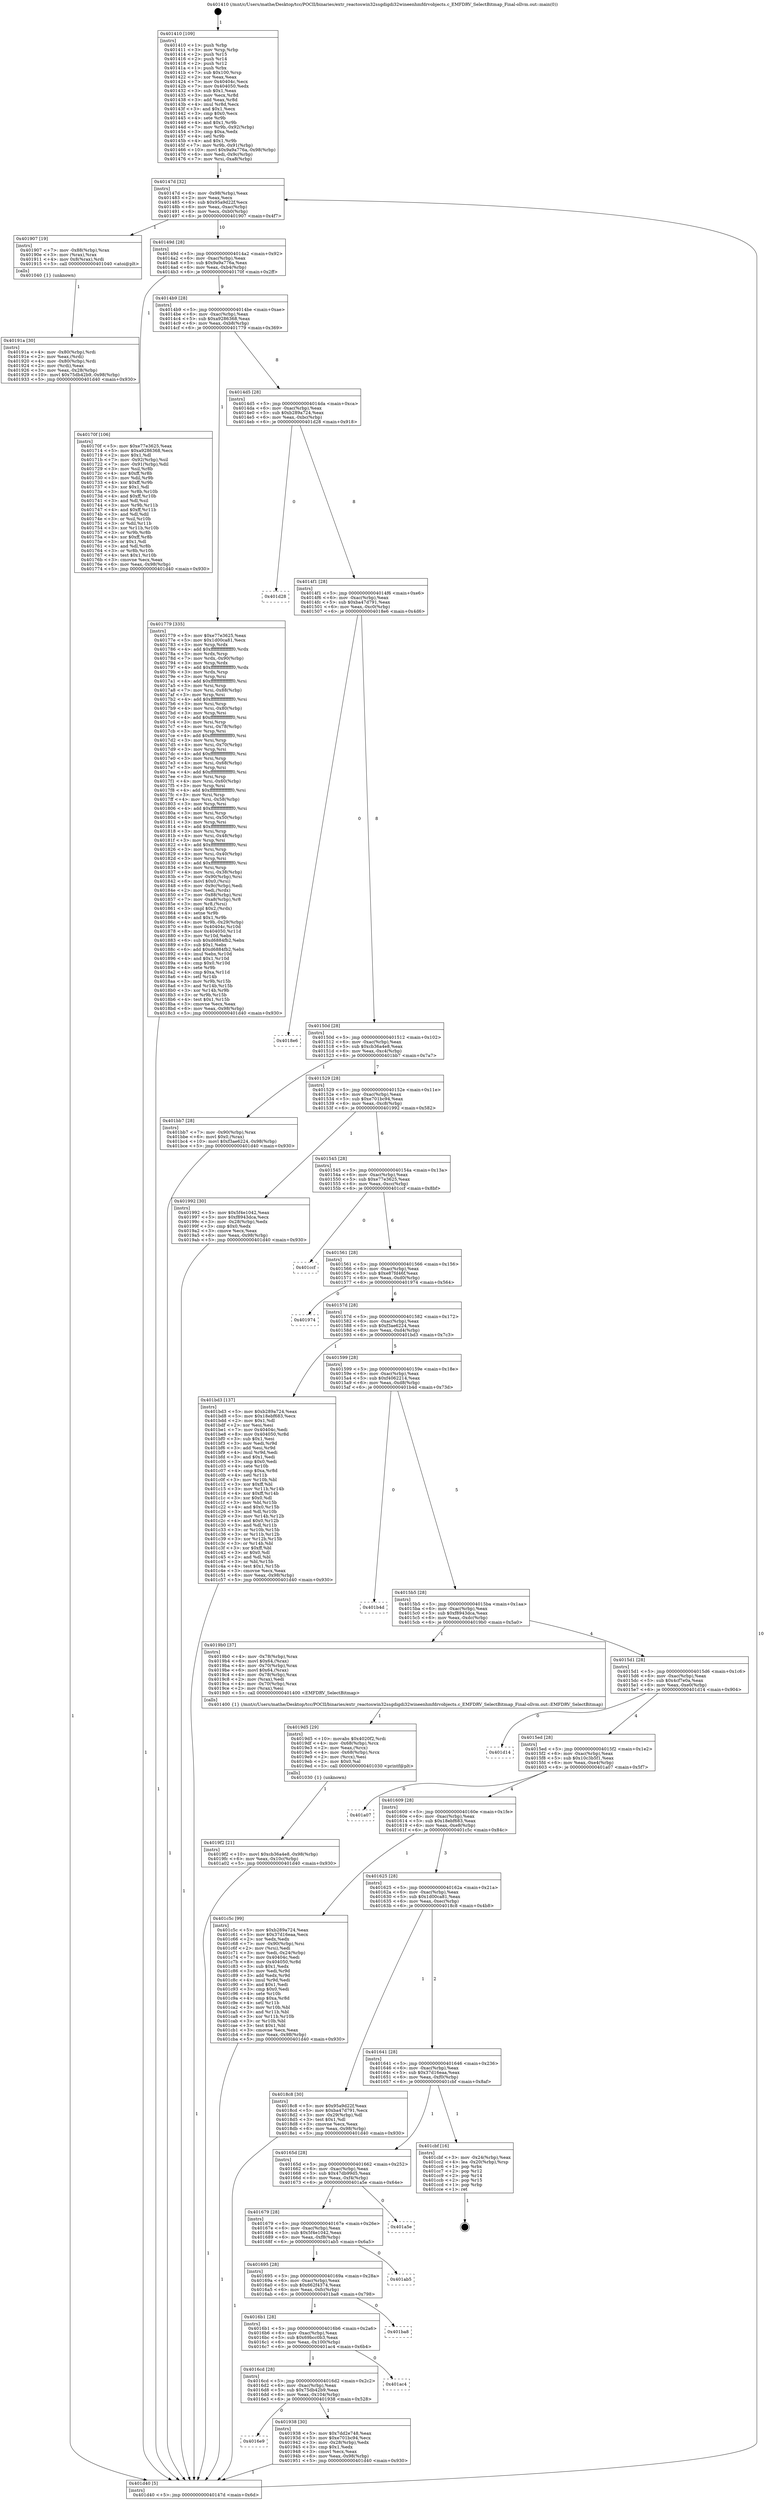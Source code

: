 digraph "0x401410" {
  label = "0x401410 (/mnt/c/Users/mathe/Desktop/tcc/POCII/binaries/extr_reactoswin32ssgdigdi32wineenhmfdrvobjects.c_EMFDRV_SelectBitmap_Final-ollvm.out::main(0))"
  labelloc = "t"
  node[shape=record]

  Entry [label="",width=0.3,height=0.3,shape=circle,fillcolor=black,style=filled]
  "0x40147d" [label="{
     0x40147d [32]\l
     | [instrs]\l
     &nbsp;&nbsp;0x40147d \<+6\>: mov -0x98(%rbp),%eax\l
     &nbsp;&nbsp;0x401483 \<+2\>: mov %eax,%ecx\l
     &nbsp;&nbsp;0x401485 \<+6\>: sub $0x95a9d22f,%ecx\l
     &nbsp;&nbsp;0x40148b \<+6\>: mov %eax,-0xac(%rbp)\l
     &nbsp;&nbsp;0x401491 \<+6\>: mov %ecx,-0xb0(%rbp)\l
     &nbsp;&nbsp;0x401497 \<+6\>: je 0000000000401907 \<main+0x4f7\>\l
  }"]
  "0x401907" [label="{
     0x401907 [19]\l
     | [instrs]\l
     &nbsp;&nbsp;0x401907 \<+7\>: mov -0x88(%rbp),%rax\l
     &nbsp;&nbsp;0x40190e \<+3\>: mov (%rax),%rax\l
     &nbsp;&nbsp;0x401911 \<+4\>: mov 0x8(%rax),%rdi\l
     &nbsp;&nbsp;0x401915 \<+5\>: call 0000000000401040 \<atoi@plt\>\l
     | [calls]\l
     &nbsp;&nbsp;0x401040 \{1\} (unknown)\l
  }"]
  "0x40149d" [label="{
     0x40149d [28]\l
     | [instrs]\l
     &nbsp;&nbsp;0x40149d \<+5\>: jmp 00000000004014a2 \<main+0x92\>\l
     &nbsp;&nbsp;0x4014a2 \<+6\>: mov -0xac(%rbp),%eax\l
     &nbsp;&nbsp;0x4014a8 \<+5\>: sub $0x9a9a776a,%eax\l
     &nbsp;&nbsp;0x4014ad \<+6\>: mov %eax,-0xb4(%rbp)\l
     &nbsp;&nbsp;0x4014b3 \<+6\>: je 000000000040170f \<main+0x2ff\>\l
  }"]
  Exit [label="",width=0.3,height=0.3,shape=circle,fillcolor=black,style=filled,peripheries=2]
  "0x40170f" [label="{
     0x40170f [106]\l
     | [instrs]\l
     &nbsp;&nbsp;0x40170f \<+5\>: mov $0xe77e3625,%eax\l
     &nbsp;&nbsp;0x401714 \<+5\>: mov $0xa9286368,%ecx\l
     &nbsp;&nbsp;0x401719 \<+2\>: mov $0x1,%dl\l
     &nbsp;&nbsp;0x40171b \<+7\>: mov -0x92(%rbp),%sil\l
     &nbsp;&nbsp;0x401722 \<+7\>: mov -0x91(%rbp),%dil\l
     &nbsp;&nbsp;0x401729 \<+3\>: mov %sil,%r8b\l
     &nbsp;&nbsp;0x40172c \<+4\>: xor $0xff,%r8b\l
     &nbsp;&nbsp;0x401730 \<+3\>: mov %dil,%r9b\l
     &nbsp;&nbsp;0x401733 \<+4\>: xor $0xff,%r9b\l
     &nbsp;&nbsp;0x401737 \<+3\>: xor $0x1,%dl\l
     &nbsp;&nbsp;0x40173a \<+3\>: mov %r8b,%r10b\l
     &nbsp;&nbsp;0x40173d \<+4\>: and $0xff,%r10b\l
     &nbsp;&nbsp;0x401741 \<+3\>: and %dl,%sil\l
     &nbsp;&nbsp;0x401744 \<+3\>: mov %r9b,%r11b\l
     &nbsp;&nbsp;0x401747 \<+4\>: and $0xff,%r11b\l
     &nbsp;&nbsp;0x40174b \<+3\>: and %dl,%dil\l
     &nbsp;&nbsp;0x40174e \<+3\>: or %sil,%r10b\l
     &nbsp;&nbsp;0x401751 \<+3\>: or %dil,%r11b\l
     &nbsp;&nbsp;0x401754 \<+3\>: xor %r11b,%r10b\l
     &nbsp;&nbsp;0x401757 \<+3\>: or %r9b,%r8b\l
     &nbsp;&nbsp;0x40175a \<+4\>: xor $0xff,%r8b\l
     &nbsp;&nbsp;0x40175e \<+3\>: or $0x1,%dl\l
     &nbsp;&nbsp;0x401761 \<+3\>: and %dl,%r8b\l
     &nbsp;&nbsp;0x401764 \<+3\>: or %r8b,%r10b\l
     &nbsp;&nbsp;0x401767 \<+4\>: test $0x1,%r10b\l
     &nbsp;&nbsp;0x40176b \<+3\>: cmovne %ecx,%eax\l
     &nbsp;&nbsp;0x40176e \<+6\>: mov %eax,-0x98(%rbp)\l
     &nbsp;&nbsp;0x401774 \<+5\>: jmp 0000000000401d40 \<main+0x930\>\l
  }"]
  "0x4014b9" [label="{
     0x4014b9 [28]\l
     | [instrs]\l
     &nbsp;&nbsp;0x4014b9 \<+5\>: jmp 00000000004014be \<main+0xae\>\l
     &nbsp;&nbsp;0x4014be \<+6\>: mov -0xac(%rbp),%eax\l
     &nbsp;&nbsp;0x4014c4 \<+5\>: sub $0xa9286368,%eax\l
     &nbsp;&nbsp;0x4014c9 \<+6\>: mov %eax,-0xb8(%rbp)\l
     &nbsp;&nbsp;0x4014cf \<+6\>: je 0000000000401779 \<main+0x369\>\l
  }"]
  "0x401d40" [label="{
     0x401d40 [5]\l
     | [instrs]\l
     &nbsp;&nbsp;0x401d40 \<+5\>: jmp 000000000040147d \<main+0x6d\>\l
  }"]
  "0x401410" [label="{
     0x401410 [109]\l
     | [instrs]\l
     &nbsp;&nbsp;0x401410 \<+1\>: push %rbp\l
     &nbsp;&nbsp;0x401411 \<+3\>: mov %rsp,%rbp\l
     &nbsp;&nbsp;0x401414 \<+2\>: push %r15\l
     &nbsp;&nbsp;0x401416 \<+2\>: push %r14\l
     &nbsp;&nbsp;0x401418 \<+2\>: push %r12\l
     &nbsp;&nbsp;0x40141a \<+1\>: push %rbx\l
     &nbsp;&nbsp;0x40141b \<+7\>: sub $0x100,%rsp\l
     &nbsp;&nbsp;0x401422 \<+2\>: xor %eax,%eax\l
     &nbsp;&nbsp;0x401424 \<+7\>: mov 0x40404c,%ecx\l
     &nbsp;&nbsp;0x40142b \<+7\>: mov 0x404050,%edx\l
     &nbsp;&nbsp;0x401432 \<+3\>: sub $0x1,%eax\l
     &nbsp;&nbsp;0x401435 \<+3\>: mov %ecx,%r8d\l
     &nbsp;&nbsp;0x401438 \<+3\>: add %eax,%r8d\l
     &nbsp;&nbsp;0x40143b \<+4\>: imul %r8d,%ecx\l
     &nbsp;&nbsp;0x40143f \<+3\>: and $0x1,%ecx\l
     &nbsp;&nbsp;0x401442 \<+3\>: cmp $0x0,%ecx\l
     &nbsp;&nbsp;0x401445 \<+4\>: sete %r9b\l
     &nbsp;&nbsp;0x401449 \<+4\>: and $0x1,%r9b\l
     &nbsp;&nbsp;0x40144d \<+7\>: mov %r9b,-0x92(%rbp)\l
     &nbsp;&nbsp;0x401454 \<+3\>: cmp $0xa,%edx\l
     &nbsp;&nbsp;0x401457 \<+4\>: setl %r9b\l
     &nbsp;&nbsp;0x40145b \<+4\>: and $0x1,%r9b\l
     &nbsp;&nbsp;0x40145f \<+7\>: mov %r9b,-0x91(%rbp)\l
     &nbsp;&nbsp;0x401466 \<+10\>: movl $0x9a9a776a,-0x98(%rbp)\l
     &nbsp;&nbsp;0x401470 \<+6\>: mov %edi,-0x9c(%rbp)\l
     &nbsp;&nbsp;0x401476 \<+7\>: mov %rsi,-0xa8(%rbp)\l
  }"]
  "0x4019f2" [label="{
     0x4019f2 [21]\l
     | [instrs]\l
     &nbsp;&nbsp;0x4019f2 \<+10\>: movl $0xcb36a4e8,-0x98(%rbp)\l
     &nbsp;&nbsp;0x4019fc \<+6\>: mov %eax,-0x10c(%rbp)\l
     &nbsp;&nbsp;0x401a02 \<+5\>: jmp 0000000000401d40 \<main+0x930\>\l
  }"]
  "0x401779" [label="{
     0x401779 [335]\l
     | [instrs]\l
     &nbsp;&nbsp;0x401779 \<+5\>: mov $0xe77e3625,%eax\l
     &nbsp;&nbsp;0x40177e \<+5\>: mov $0x1d00ca81,%ecx\l
     &nbsp;&nbsp;0x401783 \<+3\>: mov %rsp,%rdx\l
     &nbsp;&nbsp;0x401786 \<+4\>: add $0xfffffffffffffff0,%rdx\l
     &nbsp;&nbsp;0x40178a \<+3\>: mov %rdx,%rsp\l
     &nbsp;&nbsp;0x40178d \<+7\>: mov %rdx,-0x90(%rbp)\l
     &nbsp;&nbsp;0x401794 \<+3\>: mov %rsp,%rdx\l
     &nbsp;&nbsp;0x401797 \<+4\>: add $0xfffffffffffffff0,%rdx\l
     &nbsp;&nbsp;0x40179b \<+3\>: mov %rdx,%rsp\l
     &nbsp;&nbsp;0x40179e \<+3\>: mov %rsp,%rsi\l
     &nbsp;&nbsp;0x4017a1 \<+4\>: add $0xfffffffffffffff0,%rsi\l
     &nbsp;&nbsp;0x4017a5 \<+3\>: mov %rsi,%rsp\l
     &nbsp;&nbsp;0x4017a8 \<+7\>: mov %rsi,-0x88(%rbp)\l
     &nbsp;&nbsp;0x4017af \<+3\>: mov %rsp,%rsi\l
     &nbsp;&nbsp;0x4017b2 \<+4\>: add $0xfffffffffffffff0,%rsi\l
     &nbsp;&nbsp;0x4017b6 \<+3\>: mov %rsi,%rsp\l
     &nbsp;&nbsp;0x4017b9 \<+4\>: mov %rsi,-0x80(%rbp)\l
     &nbsp;&nbsp;0x4017bd \<+3\>: mov %rsp,%rsi\l
     &nbsp;&nbsp;0x4017c0 \<+4\>: add $0xfffffffffffffff0,%rsi\l
     &nbsp;&nbsp;0x4017c4 \<+3\>: mov %rsi,%rsp\l
     &nbsp;&nbsp;0x4017c7 \<+4\>: mov %rsi,-0x78(%rbp)\l
     &nbsp;&nbsp;0x4017cb \<+3\>: mov %rsp,%rsi\l
     &nbsp;&nbsp;0x4017ce \<+4\>: add $0xfffffffffffffff0,%rsi\l
     &nbsp;&nbsp;0x4017d2 \<+3\>: mov %rsi,%rsp\l
     &nbsp;&nbsp;0x4017d5 \<+4\>: mov %rsi,-0x70(%rbp)\l
     &nbsp;&nbsp;0x4017d9 \<+3\>: mov %rsp,%rsi\l
     &nbsp;&nbsp;0x4017dc \<+4\>: add $0xfffffffffffffff0,%rsi\l
     &nbsp;&nbsp;0x4017e0 \<+3\>: mov %rsi,%rsp\l
     &nbsp;&nbsp;0x4017e3 \<+4\>: mov %rsi,-0x68(%rbp)\l
     &nbsp;&nbsp;0x4017e7 \<+3\>: mov %rsp,%rsi\l
     &nbsp;&nbsp;0x4017ea \<+4\>: add $0xfffffffffffffff0,%rsi\l
     &nbsp;&nbsp;0x4017ee \<+3\>: mov %rsi,%rsp\l
     &nbsp;&nbsp;0x4017f1 \<+4\>: mov %rsi,-0x60(%rbp)\l
     &nbsp;&nbsp;0x4017f5 \<+3\>: mov %rsp,%rsi\l
     &nbsp;&nbsp;0x4017f8 \<+4\>: add $0xfffffffffffffff0,%rsi\l
     &nbsp;&nbsp;0x4017fc \<+3\>: mov %rsi,%rsp\l
     &nbsp;&nbsp;0x4017ff \<+4\>: mov %rsi,-0x58(%rbp)\l
     &nbsp;&nbsp;0x401803 \<+3\>: mov %rsp,%rsi\l
     &nbsp;&nbsp;0x401806 \<+4\>: add $0xfffffffffffffff0,%rsi\l
     &nbsp;&nbsp;0x40180a \<+3\>: mov %rsi,%rsp\l
     &nbsp;&nbsp;0x40180d \<+4\>: mov %rsi,-0x50(%rbp)\l
     &nbsp;&nbsp;0x401811 \<+3\>: mov %rsp,%rsi\l
     &nbsp;&nbsp;0x401814 \<+4\>: add $0xfffffffffffffff0,%rsi\l
     &nbsp;&nbsp;0x401818 \<+3\>: mov %rsi,%rsp\l
     &nbsp;&nbsp;0x40181b \<+4\>: mov %rsi,-0x48(%rbp)\l
     &nbsp;&nbsp;0x40181f \<+3\>: mov %rsp,%rsi\l
     &nbsp;&nbsp;0x401822 \<+4\>: add $0xfffffffffffffff0,%rsi\l
     &nbsp;&nbsp;0x401826 \<+3\>: mov %rsi,%rsp\l
     &nbsp;&nbsp;0x401829 \<+4\>: mov %rsi,-0x40(%rbp)\l
     &nbsp;&nbsp;0x40182d \<+3\>: mov %rsp,%rsi\l
     &nbsp;&nbsp;0x401830 \<+4\>: add $0xfffffffffffffff0,%rsi\l
     &nbsp;&nbsp;0x401834 \<+3\>: mov %rsi,%rsp\l
     &nbsp;&nbsp;0x401837 \<+4\>: mov %rsi,-0x38(%rbp)\l
     &nbsp;&nbsp;0x40183b \<+7\>: mov -0x90(%rbp),%rsi\l
     &nbsp;&nbsp;0x401842 \<+6\>: movl $0x0,(%rsi)\l
     &nbsp;&nbsp;0x401848 \<+6\>: mov -0x9c(%rbp),%edi\l
     &nbsp;&nbsp;0x40184e \<+2\>: mov %edi,(%rdx)\l
     &nbsp;&nbsp;0x401850 \<+7\>: mov -0x88(%rbp),%rsi\l
     &nbsp;&nbsp;0x401857 \<+7\>: mov -0xa8(%rbp),%r8\l
     &nbsp;&nbsp;0x40185e \<+3\>: mov %r8,(%rsi)\l
     &nbsp;&nbsp;0x401861 \<+3\>: cmpl $0x2,(%rdx)\l
     &nbsp;&nbsp;0x401864 \<+4\>: setne %r9b\l
     &nbsp;&nbsp;0x401868 \<+4\>: and $0x1,%r9b\l
     &nbsp;&nbsp;0x40186c \<+4\>: mov %r9b,-0x29(%rbp)\l
     &nbsp;&nbsp;0x401870 \<+8\>: mov 0x40404c,%r10d\l
     &nbsp;&nbsp;0x401878 \<+8\>: mov 0x404050,%r11d\l
     &nbsp;&nbsp;0x401880 \<+3\>: mov %r10d,%ebx\l
     &nbsp;&nbsp;0x401883 \<+6\>: sub $0xd6884fb2,%ebx\l
     &nbsp;&nbsp;0x401889 \<+3\>: sub $0x1,%ebx\l
     &nbsp;&nbsp;0x40188c \<+6\>: add $0xd6884fb2,%ebx\l
     &nbsp;&nbsp;0x401892 \<+4\>: imul %ebx,%r10d\l
     &nbsp;&nbsp;0x401896 \<+4\>: and $0x1,%r10d\l
     &nbsp;&nbsp;0x40189a \<+4\>: cmp $0x0,%r10d\l
     &nbsp;&nbsp;0x40189e \<+4\>: sete %r9b\l
     &nbsp;&nbsp;0x4018a2 \<+4\>: cmp $0xa,%r11d\l
     &nbsp;&nbsp;0x4018a6 \<+4\>: setl %r14b\l
     &nbsp;&nbsp;0x4018aa \<+3\>: mov %r9b,%r15b\l
     &nbsp;&nbsp;0x4018ad \<+3\>: and %r14b,%r15b\l
     &nbsp;&nbsp;0x4018b0 \<+3\>: xor %r14b,%r9b\l
     &nbsp;&nbsp;0x4018b3 \<+3\>: or %r9b,%r15b\l
     &nbsp;&nbsp;0x4018b6 \<+4\>: test $0x1,%r15b\l
     &nbsp;&nbsp;0x4018ba \<+3\>: cmovne %ecx,%eax\l
     &nbsp;&nbsp;0x4018bd \<+6\>: mov %eax,-0x98(%rbp)\l
     &nbsp;&nbsp;0x4018c3 \<+5\>: jmp 0000000000401d40 \<main+0x930\>\l
  }"]
  "0x4014d5" [label="{
     0x4014d5 [28]\l
     | [instrs]\l
     &nbsp;&nbsp;0x4014d5 \<+5\>: jmp 00000000004014da \<main+0xca\>\l
     &nbsp;&nbsp;0x4014da \<+6\>: mov -0xac(%rbp),%eax\l
     &nbsp;&nbsp;0x4014e0 \<+5\>: sub $0xb289a724,%eax\l
     &nbsp;&nbsp;0x4014e5 \<+6\>: mov %eax,-0xbc(%rbp)\l
     &nbsp;&nbsp;0x4014eb \<+6\>: je 0000000000401d28 \<main+0x918\>\l
  }"]
  "0x4019d5" [label="{
     0x4019d5 [29]\l
     | [instrs]\l
     &nbsp;&nbsp;0x4019d5 \<+10\>: movabs $0x4020f2,%rdi\l
     &nbsp;&nbsp;0x4019df \<+4\>: mov -0x68(%rbp),%rcx\l
     &nbsp;&nbsp;0x4019e3 \<+2\>: mov %eax,(%rcx)\l
     &nbsp;&nbsp;0x4019e5 \<+4\>: mov -0x68(%rbp),%rcx\l
     &nbsp;&nbsp;0x4019e9 \<+2\>: mov (%rcx),%esi\l
     &nbsp;&nbsp;0x4019eb \<+2\>: mov $0x0,%al\l
     &nbsp;&nbsp;0x4019ed \<+5\>: call 0000000000401030 \<printf@plt\>\l
     | [calls]\l
     &nbsp;&nbsp;0x401030 \{1\} (unknown)\l
  }"]
  "0x4016e9" [label="{
     0x4016e9\l
  }", style=dashed]
  "0x401d28" [label="{
     0x401d28\l
  }", style=dashed]
  "0x4014f1" [label="{
     0x4014f1 [28]\l
     | [instrs]\l
     &nbsp;&nbsp;0x4014f1 \<+5\>: jmp 00000000004014f6 \<main+0xe6\>\l
     &nbsp;&nbsp;0x4014f6 \<+6\>: mov -0xac(%rbp),%eax\l
     &nbsp;&nbsp;0x4014fc \<+5\>: sub $0xba47d791,%eax\l
     &nbsp;&nbsp;0x401501 \<+6\>: mov %eax,-0xc0(%rbp)\l
     &nbsp;&nbsp;0x401507 \<+6\>: je 00000000004018e6 \<main+0x4d6\>\l
  }"]
  "0x401938" [label="{
     0x401938 [30]\l
     | [instrs]\l
     &nbsp;&nbsp;0x401938 \<+5\>: mov $0x7dd2e748,%eax\l
     &nbsp;&nbsp;0x40193d \<+5\>: mov $0xe701bc94,%ecx\l
     &nbsp;&nbsp;0x401942 \<+3\>: mov -0x28(%rbp),%edx\l
     &nbsp;&nbsp;0x401945 \<+3\>: cmp $0x1,%edx\l
     &nbsp;&nbsp;0x401948 \<+3\>: cmovl %ecx,%eax\l
     &nbsp;&nbsp;0x40194b \<+6\>: mov %eax,-0x98(%rbp)\l
     &nbsp;&nbsp;0x401951 \<+5\>: jmp 0000000000401d40 \<main+0x930\>\l
  }"]
  "0x4018e6" [label="{
     0x4018e6\l
  }", style=dashed]
  "0x40150d" [label="{
     0x40150d [28]\l
     | [instrs]\l
     &nbsp;&nbsp;0x40150d \<+5\>: jmp 0000000000401512 \<main+0x102\>\l
     &nbsp;&nbsp;0x401512 \<+6\>: mov -0xac(%rbp),%eax\l
     &nbsp;&nbsp;0x401518 \<+5\>: sub $0xcb36a4e8,%eax\l
     &nbsp;&nbsp;0x40151d \<+6\>: mov %eax,-0xc4(%rbp)\l
     &nbsp;&nbsp;0x401523 \<+6\>: je 0000000000401bb7 \<main+0x7a7\>\l
  }"]
  "0x4016cd" [label="{
     0x4016cd [28]\l
     | [instrs]\l
     &nbsp;&nbsp;0x4016cd \<+5\>: jmp 00000000004016d2 \<main+0x2c2\>\l
     &nbsp;&nbsp;0x4016d2 \<+6\>: mov -0xac(%rbp),%eax\l
     &nbsp;&nbsp;0x4016d8 \<+5\>: sub $0x75db42b9,%eax\l
     &nbsp;&nbsp;0x4016dd \<+6\>: mov %eax,-0x104(%rbp)\l
     &nbsp;&nbsp;0x4016e3 \<+6\>: je 0000000000401938 \<main+0x528\>\l
  }"]
  "0x401bb7" [label="{
     0x401bb7 [28]\l
     | [instrs]\l
     &nbsp;&nbsp;0x401bb7 \<+7\>: mov -0x90(%rbp),%rax\l
     &nbsp;&nbsp;0x401bbe \<+6\>: movl $0x0,(%rax)\l
     &nbsp;&nbsp;0x401bc4 \<+10\>: movl $0xf3ae6224,-0x98(%rbp)\l
     &nbsp;&nbsp;0x401bce \<+5\>: jmp 0000000000401d40 \<main+0x930\>\l
  }"]
  "0x401529" [label="{
     0x401529 [28]\l
     | [instrs]\l
     &nbsp;&nbsp;0x401529 \<+5\>: jmp 000000000040152e \<main+0x11e\>\l
     &nbsp;&nbsp;0x40152e \<+6\>: mov -0xac(%rbp),%eax\l
     &nbsp;&nbsp;0x401534 \<+5\>: sub $0xe701bc94,%eax\l
     &nbsp;&nbsp;0x401539 \<+6\>: mov %eax,-0xc8(%rbp)\l
     &nbsp;&nbsp;0x40153f \<+6\>: je 0000000000401992 \<main+0x582\>\l
  }"]
  "0x401ac4" [label="{
     0x401ac4\l
  }", style=dashed]
  "0x401992" [label="{
     0x401992 [30]\l
     | [instrs]\l
     &nbsp;&nbsp;0x401992 \<+5\>: mov $0x5f4e1042,%eax\l
     &nbsp;&nbsp;0x401997 \<+5\>: mov $0xf8943dca,%ecx\l
     &nbsp;&nbsp;0x40199c \<+3\>: mov -0x28(%rbp),%edx\l
     &nbsp;&nbsp;0x40199f \<+3\>: cmp $0x0,%edx\l
     &nbsp;&nbsp;0x4019a2 \<+3\>: cmove %ecx,%eax\l
     &nbsp;&nbsp;0x4019a5 \<+6\>: mov %eax,-0x98(%rbp)\l
     &nbsp;&nbsp;0x4019ab \<+5\>: jmp 0000000000401d40 \<main+0x930\>\l
  }"]
  "0x401545" [label="{
     0x401545 [28]\l
     | [instrs]\l
     &nbsp;&nbsp;0x401545 \<+5\>: jmp 000000000040154a \<main+0x13a\>\l
     &nbsp;&nbsp;0x40154a \<+6\>: mov -0xac(%rbp),%eax\l
     &nbsp;&nbsp;0x401550 \<+5\>: sub $0xe77e3625,%eax\l
     &nbsp;&nbsp;0x401555 \<+6\>: mov %eax,-0xcc(%rbp)\l
     &nbsp;&nbsp;0x40155b \<+6\>: je 0000000000401ccf \<main+0x8bf\>\l
  }"]
  "0x4016b1" [label="{
     0x4016b1 [28]\l
     | [instrs]\l
     &nbsp;&nbsp;0x4016b1 \<+5\>: jmp 00000000004016b6 \<main+0x2a6\>\l
     &nbsp;&nbsp;0x4016b6 \<+6\>: mov -0xac(%rbp),%eax\l
     &nbsp;&nbsp;0x4016bc \<+5\>: sub $0x69bcc0b3,%eax\l
     &nbsp;&nbsp;0x4016c1 \<+6\>: mov %eax,-0x100(%rbp)\l
     &nbsp;&nbsp;0x4016c7 \<+6\>: je 0000000000401ac4 \<main+0x6b4\>\l
  }"]
  "0x401ccf" [label="{
     0x401ccf\l
  }", style=dashed]
  "0x401561" [label="{
     0x401561 [28]\l
     | [instrs]\l
     &nbsp;&nbsp;0x401561 \<+5\>: jmp 0000000000401566 \<main+0x156\>\l
     &nbsp;&nbsp;0x401566 \<+6\>: mov -0xac(%rbp),%eax\l
     &nbsp;&nbsp;0x40156c \<+5\>: sub $0xe87fd46f,%eax\l
     &nbsp;&nbsp;0x401571 \<+6\>: mov %eax,-0xd0(%rbp)\l
     &nbsp;&nbsp;0x401577 \<+6\>: je 0000000000401974 \<main+0x564\>\l
  }"]
  "0x401ba8" [label="{
     0x401ba8\l
  }", style=dashed]
  "0x401974" [label="{
     0x401974\l
  }", style=dashed]
  "0x40157d" [label="{
     0x40157d [28]\l
     | [instrs]\l
     &nbsp;&nbsp;0x40157d \<+5\>: jmp 0000000000401582 \<main+0x172\>\l
     &nbsp;&nbsp;0x401582 \<+6\>: mov -0xac(%rbp),%eax\l
     &nbsp;&nbsp;0x401588 \<+5\>: sub $0xf3ae6224,%eax\l
     &nbsp;&nbsp;0x40158d \<+6\>: mov %eax,-0xd4(%rbp)\l
     &nbsp;&nbsp;0x401593 \<+6\>: je 0000000000401bd3 \<main+0x7c3\>\l
  }"]
  "0x401695" [label="{
     0x401695 [28]\l
     | [instrs]\l
     &nbsp;&nbsp;0x401695 \<+5\>: jmp 000000000040169a \<main+0x28a\>\l
     &nbsp;&nbsp;0x40169a \<+6\>: mov -0xac(%rbp),%eax\l
     &nbsp;&nbsp;0x4016a0 \<+5\>: sub $0x662f4374,%eax\l
     &nbsp;&nbsp;0x4016a5 \<+6\>: mov %eax,-0xfc(%rbp)\l
     &nbsp;&nbsp;0x4016ab \<+6\>: je 0000000000401ba8 \<main+0x798\>\l
  }"]
  "0x401bd3" [label="{
     0x401bd3 [137]\l
     | [instrs]\l
     &nbsp;&nbsp;0x401bd3 \<+5\>: mov $0xb289a724,%eax\l
     &nbsp;&nbsp;0x401bd8 \<+5\>: mov $0x18ebf683,%ecx\l
     &nbsp;&nbsp;0x401bdd \<+2\>: mov $0x1,%dl\l
     &nbsp;&nbsp;0x401bdf \<+2\>: xor %esi,%esi\l
     &nbsp;&nbsp;0x401be1 \<+7\>: mov 0x40404c,%edi\l
     &nbsp;&nbsp;0x401be8 \<+8\>: mov 0x404050,%r8d\l
     &nbsp;&nbsp;0x401bf0 \<+3\>: sub $0x1,%esi\l
     &nbsp;&nbsp;0x401bf3 \<+3\>: mov %edi,%r9d\l
     &nbsp;&nbsp;0x401bf6 \<+3\>: add %esi,%r9d\l
     &nbsp;&nbsp;0x401bf9 \<+4\>: imul %r9d,%edi\l
     &nbsp;&nbsp;0x401bfd \<+3\>: and $0x1,%edi\l
     &nbsp;&nbsp;0x401c00 \<+3\>: cmp $0x0,%edi\l
     &nbsp;&nbsp;0x401c03 \<+4\>: sete %r10b\l
     &nbsp;&nbsp;0x401c07 \<+4\>: cmp $0xa,%r8d\l
     &nbsp;&nbsp;0x401c0b \<+4\>: setl %r11b\l
     &nbsp;&nbsp;0x401c0f \<+3\>: mov %r10b,%bl\l
     &nbsp;&nbsp;0x401c12 \<+3\>: xor $0xff,%bl\l
     &nbsp;&nbsp;0x401c15 \<+3\>: mov %r11b,%r14b\l
     &nbsp;&nbsp;0x401c18 \<+4\>: xor $0xff,%r14b\l
     &nbsp;&nbsp;0x401c1c \<+3\>: xor $0x0,%dl\l
     &nbsp;&nbsp;0x401c1f \<+3\>: mov %bl,%r15b\l
     &nbsp;&nbsp;0x401c22 \<+4\>: and $0x0,%r15b\l
     &nbsp;&nbsp;0x401c26 \<+3\>: and %dl,%r10b\l
     &nbsp;&nbsp;0x401c29 \<+3\>: mov %r14b,%r12b\l
     &nbsp;&nbsp;0x401c2c \<+4\>: and $0x0,%r12b\l
     &nbsp;&nbsp;0x401c30 \<+3\>: and %dl,%r11b\l
     &nbsp;&nbsp;0x401c33 \<+3\>: or %r10b,%r15b\l
     &nbsp;&nbsp;0x401c36 \<+3\>: or %r11b,%r12b\l
     &nbsp;&nbsp;0x401c39 \<+3\>: xor %r12b,%r15b\l
     &nbsp;&nbsp;0x401c3c \<+3\>: or %r14b,%bl\l
     &nbsp;&nbsp;0x401c3f \<+3\>: xor $0xff,%bl\l
     &nbsp;&nbsp;0x401c42 \<+3\>: or $0x0,%dl\l
     &nbsp;&nbsp;0x401c45 \<+2\>: and %dl,%bl\l
     &nbsp;&nbsp;0x401c47 \<+3\>: or %bl,%r15b\l
     &nbsp;&nbsp;0x401c4a \<+4\>: test $0x1,%r15b\l
     &nbsp;&nbsp;0x401c4e \<+3\>: cmovne %ecx,%eax\l
     &nbsp;&nbsp;0x401c51 \<+6\>: mov %eax,-0x98(%rbp)\l
     &nbsp;&nbsp;0x401c57 \<+5\>: jmp 0000000000401d40 \<main+0x930\>\l
  }"]
  "0x401599" [label="{
     0x401599 [28]\l
     | [instrs]\l
     &nbsp;&nbsp;0x401599 \<+5\>: jmp 000000000040159e \<main+0x18e\>\l
     &nbsp;&nbsp;0x40159e \<+6\>: mov -0xac(%rbp),%eax\l
     &nbsp;&nbsp;0x4015a4 \<+5\>: sub $0xf4062214,%eax\l
     &nbsp;&nbsp;0x4015a9 \<+6\>: mov %eax,-0xd8(%rbp)\l
     &nbsp;&nbsp;0x4015af \<+6\>: je 0000000000401b4d \<main+0x73d\>\l
  }"]
  "0x401ab5" [label="{
     0x401ab5\l
  }", style=dashed]
  "0x401b4d" [label="{
     0x401b4d\l
  }", style=dashed]
  "0x4015b5" [label="{
     0x4015b5 [28]\l
     | [instrs]\l
     &nbsp;&nbsp;0x4015b5 \<+5\>: jmp 00000000004015ba \<main+0x1aa\>\l
     &nbsp;&nbsp;0x4015ba \<+6\>: mov -0xac(%rbp),%eax\l
     &nbsp;&nbsp;0x4015c0 \<+5\>: sub $0xf8943dca,%eax\l
     &nbsp;&nbsp;0x4015c5 \<+6\>: mov %eax,-0xdc(%rbp)\l
     &nbsp;&nbsp;0x4015cb \<+6\>: je 00000000004019b0 \<main+0x5a0\>\l
  }"]
  "0x401679" [label="{
     0x401679 [28]\l
     | [instrs]\l
     &nbsp;&nbsp;0x401679 \<+5\>: jmp 000000000040167e \<main+0x26e\>\l
     &nbsp;&nbsp;0x40167e \<+6\>: mov -0xac(%rbp),%eax\l
     &nbsp;&nbsp;0x401684 \<+5\>: sub $0x5f4e1042,%eax\l
     &nbsp;&nbsp;0x401689 \<+6\>: mov %eax,-0xf8(%rbp)\l
     &nbsp;&nbsp;0x40168f \<+6\>: je 0000000000401ab5 \<main+0x6a5\>\l
  }"]
  "0x4019b0" [label="{
     0x4019b0 [37]\l
     | [instrs]\l
     &nbsp;&nbsp;0x4019b0 \<+4\>: mov -0x78(%rbp),%rax\l
     &nbsp;&nbsp;0x4019b4 \<+6\>: movl $0x64,(%rax)\l
     &nbsp;&nbsp;0x4019ba \<+4\>: mov -0x70(%rbp),%rax\l
     &nbsp;&nbsp;0x4019be \<+6\>: movl $0x64,(%rax)\l
     &nbsp;&nbsp;0x4019c4 \<+4\>: mov -0x78(%rbp),%rax\l
     &nbsp;&nbsp;0x4019c8 \<+2\>: mov (%rax),%edi\l
     &nbsp;&nbsp;0x4019ca \<+4\>: mov -0x70(%rbp),%rax\l
     &nbsp;&nbsp;0x4019ce \<+2\>: mov (%rax),%esi\l
     &nbsp;&nbsp;0x4019d0 \<+5\>: call 0000000000401400 \<EMFDRV_SelectBitmap\>\l
     | [calls]\l
     &nbsp;&nbsp;0x401400 \{1\} (/mnt/c/Users/mathe/Desktop/tcc/POCII/binaries/extr_reactoswin32ssgdigdi32wineenhmfdrvobjects.c_EMFDRV_SelectBitmap_Final-ollvm.out::EMFDRV_SelectBitmap)\l
  }"]
  "0x4015d1" [label="{
     0x4015d1 [28]\l
     | [instrs]\l
     &nbsp;&nbsp;0x4015d1 \<+5\>: jmp 00000000004015d6 \<main+0x1c6\>\l
     &nbsp;&nbsp;0x4015d6 \<+6\>: mov -0xac(%rbp),%eax\l
     &nbsp;&nbsp;0x4015dc \<+5\>: sub $0x4cf7e0a,%eax\l
     &nbsp;&nbsp;0x4015e1 \<+6\>: mov %eax,-0xe0(%rbp)\l
     &nbsp;&nbsp;0x4015e7 \<+6\>: je 0000000000401d14 \<main+0x904\>\l
  }"]
  "0x401a5e" [label="{
     0x401a5e\l
  }", style=dashed]
  "0x401d14" [label="{
     0x401d14\l
  }", style=dashed]
  "0x4015ed" [label="{
     0x4015ed [28]\l
     | [instrs]\l
     &nbsp;&nbsp;0x4015ed \<+5\>: jmp 00000000004015f2 \<main+0x1e2\>\l
     &nbsp;&nbsp;0x4015f2 \<+6\>: mov -0xac(%rbp),%eax\l
     &nbsp;&nbsp;0x4015f8 \<+5\>: sub $0x10c3b5f1,%eax\l
     &nbsp;&nbsp;0x4015fd \<+6\>: mov %eax,-0xe4(%rbp)\l
     &nbsp;&nbsp;0x401603 \<+6\>: je 0000000000401a07 \<main+0x5f7\>\l
  }"]
  "0x40165d" [label="{
     0x40165d [28]\l
     | [instrs]\l
     &nbsp;&nbsp;0x40165d \<+5\>: jmp 0000000000401662 \<main+0x252\>\l
     &nbsp;&nbsp;0x401662 \<+6\>: mov -0xac(%rbp),%eax\l
     &nbsp;&nbsp;0x401668 \<+5\>: sub $0x47db99d5,%eax\l
     &nbsp;&nbsp;0x40166d \<+6\>: mov %eax,-0xf4(%rbp)\l
     &nbsp;&nbsp;0x401673 \<+6\>: je 0000000000401a5e \<main+0x64e\>\l
  }"]
  "0x401a07" [label="{
     0x401a07\l
  }", style=dashed]
  "0x401609" [label="{
     0x401609 [28]\l
     | [instrs]\l
     &nbsp;&nbsp;0x401609 \<+5\>: jmp 000000000040160e \<main+0x1fe\>\l
     &nbsp;&nbsp;0x40160e \<+6\>: mov -0xac(%rbp),%eax\l
     &nbsp;&nbsp;0x401614 \<+5\>: sub $0x18ebf683,%eax\l
     &nbsp;&nbsp;0x401619 \<+6\>: mov %eax,-0xe8(%rbp)\l
     &nbsp;&nbsp;0x40161f \<+6\>: je 0000000000401c5c \<main+0x84c\>\l
  }"]
  "0x401cbf" [label="{
     0x401cbf [16]\l
     | [instrs]\l
     &nbsp;&nbsp;0x401cbf \<+3\>: mov -0x24(%rbp),%eax\l
     &nbsp;&nbsp;0x401cc2 \<+4\>: lea -0x20(%rbp),%rsp\l
     &nbsp;&nbsp;0x401cc6 \<+1\>: pop %rbx\l
     &nbsp;&nbsp;0x401cc7 \<+2\>: pop %r12\l
     &nbsp;&nbsp;0x401cc9 \<+2\>: pop %r14\l
     &nbsp;&nbsp;0x401ccb \<+2\>: pop %r15\l
     &nbsp;&nbsp;0x401ccd \<+1\>: pop %rbp\l
     &nbsp;&nbsp;0x401cce \<+1\>: ret\l
  }"]
  "0x401c5c" [label="{
     0x401c5c [99]\l
     | [instrs]\l
     &nbsp;&nbsp;0x401c5c \<+5\>: mov $0xb289a724,%eax\l
     &nbsp;&nbsp;0x401c61 \<+5\>: mov $0x37d16eaa,%ecx\l
     &nbsp;&nbsp;0x401c66 \<+2\>: xor %edx,%edx\l
     &nbsp;&nbsp;0x401c68 \<+7\>: mov -0x90(%rbp),%rsi\l
     &nbsp;&nbsp;0x401c6f \<+2\>: mov (%rsi),%edi\l
     &nbsp;&nbsp;0x401c71 \<+3\>: mov %edi,-0x24(%rbp)\l
     &nbsp;&nbsp;0x401c74 \<+7\>: mov 0x40404c,%edi\l
     &nbsp;&nbsp;0x401c7b \<+8\>: mov 0x404050,%r8d\l
     &nbsp;&nbsp;0x401c83 \<+3\>: sub $0x1,%edx\l
     &nbsp;&nbsp;0x401c86 \<+3\>: mov %edi,%r9d\l
     &nbsp;&nbsp;0x401c89 \<+3\>: add %edx,%r9d\l
     &nbsp;&nbsp;0x401c8c \<+4\>: imul %r9d,%edi\l
     &nbsp;&nbsp;0x401c90 \<+3\>: and $0x1,%edi\l
     &nbsp;&nbsp;0x401c93 \<+3\>: cmp $0x0,%edi\l
     &nbsp;&nbsp;0x401c96 \<+4\>: sete %r10b\l
     &nbsp;&nbsp;0x401c9a \<+4\>: cmp $0xa,%r8d\l
     &nbsp;&nbsp;0x401c9e \<+4\>: setl %r11b\l
     &nbsp;&nbsp;0x401ca2 \<+3\>: mov %r10b,%bl\l
     &nbsp;&nbsp;0x401ca5 \<+3\>: and %r11b,%bl\l
     &nbsp;&nbsp;0x401ca8 \<+3\>: xor %r11b,%r10b\l
     &nbsp;&nbsp;0x401cab \<+3\>: or %r10b,%bl\l
     &nbsp;&nbsp;0x401cae \<+3\>: test $0x1,%bl\l
     &nbsp;&nbsp;0x401cb1 \<+3\>: cmovne %ecx,%eax\l
     &nbsp;&nbsp;0x401cb4 \<+6\>: mov %eax,-0x98(%rbp)\l
     &nbsp;&nbsp;0x401cba \<+5\>: jmp 0000000000401d40 \<main+0x930\>\l
  }"]
  "0x401625" [label="{
     0x401625 [28]\l
     | [instrs]\l
     &nbsp;&nbsp;0x401625 \<+5\>: jmp 000000000040162a \<main+0x21a\>\l
     &nbsp;&nbsp;0x40162a \<+6\>: mov -0xac(%rbp),%eax\l
     &nbsp;&nbsp;0x401630 \<+5\>: sub $0x1d00ca81,%eax\l
     &nbsp;&nbsp;0x401635 \<+6\>: mov %eax,-0xec(%rbp)\l
     &nbsp;&nbsp;0x40163b \<+6\>: je 00000000004018c8 \<main+0x4b8\>\l
  }"]
  "0x40191a" [label="{
     0x40191a [30]\l
     | [instrs]\l
     &nbsp;&nbsp;0x40191a \<+4\>: mov -0x80(%rbp),%rdi\l
     &nbsp;&nbsp;0x40191e \<+2\>: mov %eax,(%rdi)\l
     &nbsp;&nbsp;0x401920 \<+4\>: mov -0x80(%rbp),%rdi\l
     &nbsp;&nbsp;0x401924 \<+2\>: mov (%rdi),%eax\l
     &nbsp;&nbsp;0x401926 \<+3\>: mov %eax,-0x28(%rbp)\l
     &nbsp;&nbsp;0x401929 \<+10\>: movl $0x75db42b9,-0x98(%rbp)\l
     &nbsp;&nbsp;0x401933 \<+5\>: jmp 0000000000401d40 \<main+0x930\>\l
  }"]
  "0x4018c8" [label="{
     0x4018c8 [30]\l
     | [instrs]\l
     &nbsp;&nbsp;0x4018c8 \<+5\>: mov $0x95a9d22f,%eax\l
     &nbsp;&nbsp;0x4018cd \<+5\>: mov $0xba47d791,%ecx\l
     &nbsp;&nbsp;0x4018d2 \<+3\>: mov -0x29(%rbp),%dl\l
     &nbsp;&nbsp;0x4018d5 \<+3\>: test $0x1,%dl\l
     &nbsp;&nbsp;0x4018d8 \<+3\>: cmovne %ecx,%eax\l
     &nbsp;&nbsp;0x4018db \<+6\>: mov %eax,-0x98(%rbp)\l
     &nbsp;&nbsp;0x4018e1 \<+5\>: jmp 0000000000401d40 \<main+0x930\>\l
  }"]
  "0x401641" [label="{
     0x401641 [28]\l
     | [instrs]\l
     &nbsp;&nbsp;0x401641 \<+5\>: jmp 0000000000401646 \<main+0x236\>\l
     &nbsp;&nbsp;0x401646 \<+6\>: mov -0xac(%rbp),%eax\l
     &nbsp;&nbsp;0x40164c \<+5\>: sub $0x37d16eaa,%eax\l
     &nbsp;&nbsp;0x401651 \<+6\>: mov %eax,-0xf0(%rbp)\l
     &nbsp;&nbsp;0x401657 \<+6\>: je 0000000000401cbf \<main+0x8af\>\l
  }"]
  Entry -> "0x401410" [label=" 1"]
  "0x40147d" -> "0x401907" [label=" 1"]
  "0x40147d" -> "0x40149d" [label=" 10"]
  "0x401cbf" -> Exit [label=" 1"]
  "0x40149d" -> "0x40170f" [label=" 1"]
  "0x40149d" -> "0x4014b9" [label=" 9"]
  "0x40170f" -> "0x401d40" [label=" 1"]
  "0x401410" -> "0x40147d" [label=" 1"]
  "0x401d40" -> "0x40147d" [label=" 10"]
  "0x401c5c" -> "0x401d40" [label=" 1"]
  "0x4014b9" -> "0x401779" [label=" 1"]
  "0x4014b9" -> "0x4014d5" [label=" 8"]
  "0x401bd3" -> "0x401d40" [label=" 1"]
  "0x401779" -> "0x401d40" [label=" 1"]
  "0x401bb7" -> "0x401d40" [label=" 1"]
  "0x4014d5" -> "0x401d28" [label=" 0"]
  "0x4014d5" -> "0x4014f1" [label=" 8"]
  "0x4019f2" -> "0x401d40" [label=" 1"]
  "0x4014f1" -> "0x4018e6" [label=" 0"]
  "0x4014f1" -> "0x40150d" [label=" 8"]
  "0x4019d5" -> "0x4019f2" [label=" 1"]
  "0x40150d" -> "0x401bb7" [label=" 1"]
  "0x40150d" -> "0x401529" [label=" 7"]
  "0x401992" -> "0x401d40" [label=" 1"]
  "0x401529" -> "0x401992" [label=" 1"]
  "0x401529" -> "0x401545" [label=" 6"]
  "0x401938" -> "0x401d40" [label=" 1"]
  "0x401545" -> "0x401ccf" [label=" 0"]
  "0x401545" -> "0x401561" [label=" 6"]
  "0x4016cd" -> "0x401938" [label=" 1"]
  "0x401561" -> "0x401974" [label=" 0"]
  "0x401561" -> "0x40157d" [label=" 6"]
  "0x4019b0" -> "0x4019d5" [label=" 1"]
  "0x40157d" -> "0x401bd3" [label=" 1"]
  "0x40157d" -> "0x401599" [label=" 5"]
  "0x4016b1" -> "0x401ac4" [label=" 0"]
  "0x401599" -> "0x401b4d" [label=" 0"]
  "0x401599" -> "0x4015b5" [label=" 5"]
  "0x4016cd" -> "0x4016e9" [label=" 0"]
  "0x4015b5" -> "0x4019b0" [label=" 1"]
  "0x4015b5" -> "0x4015d1" [label=" 4"]
  "0x401695" -> "0x401ba8" [label=" 0"]
  "0x4015d1" -> "0x401d14" [label=" 0"]
  "0x4015d1" -> "0x4015ed" [label=" 4"]
  "0x4016b1" -> "0x4016cd" [label=" 1"]
  "0x4015ed" -> "0x401a07" [label=" 0"]
  "0x4015ed" -> "0x401609" [label=" 4"]
  "0x401679" -> "0x401ab5" [label=" 0"]
  "0x401609" -> "0x401c5c" [label=" 1"]
  "0x401609" -> "0x401625" [label=" 3"]
  "0x401695" -> "0x4016b1" [label=" 1"]
  "0x401625" -> "0x4018c8" [label=" 1"]
  "0x401625" -> "0x401641" [label=" 2"]
  "0x4018c8" -> "0x401d40" [label=" 1"]
  "0x401907" -> "0x40191a" [label=" 1"]
  "0x40191a" -> "0x401d40" [label=" 1"]
  "0x40165d" -> "0x401679" [label=" 1"]
  "0x401641" -> "0x401cbf" [label=" 1"]
  "0x401641" -> "0x40165d" [label=" 1"]
  "0x401679" -> "0x401695" [label=" 1"]
  "0x40165d" -> "0x401a5e" [label=" 0"]
}
